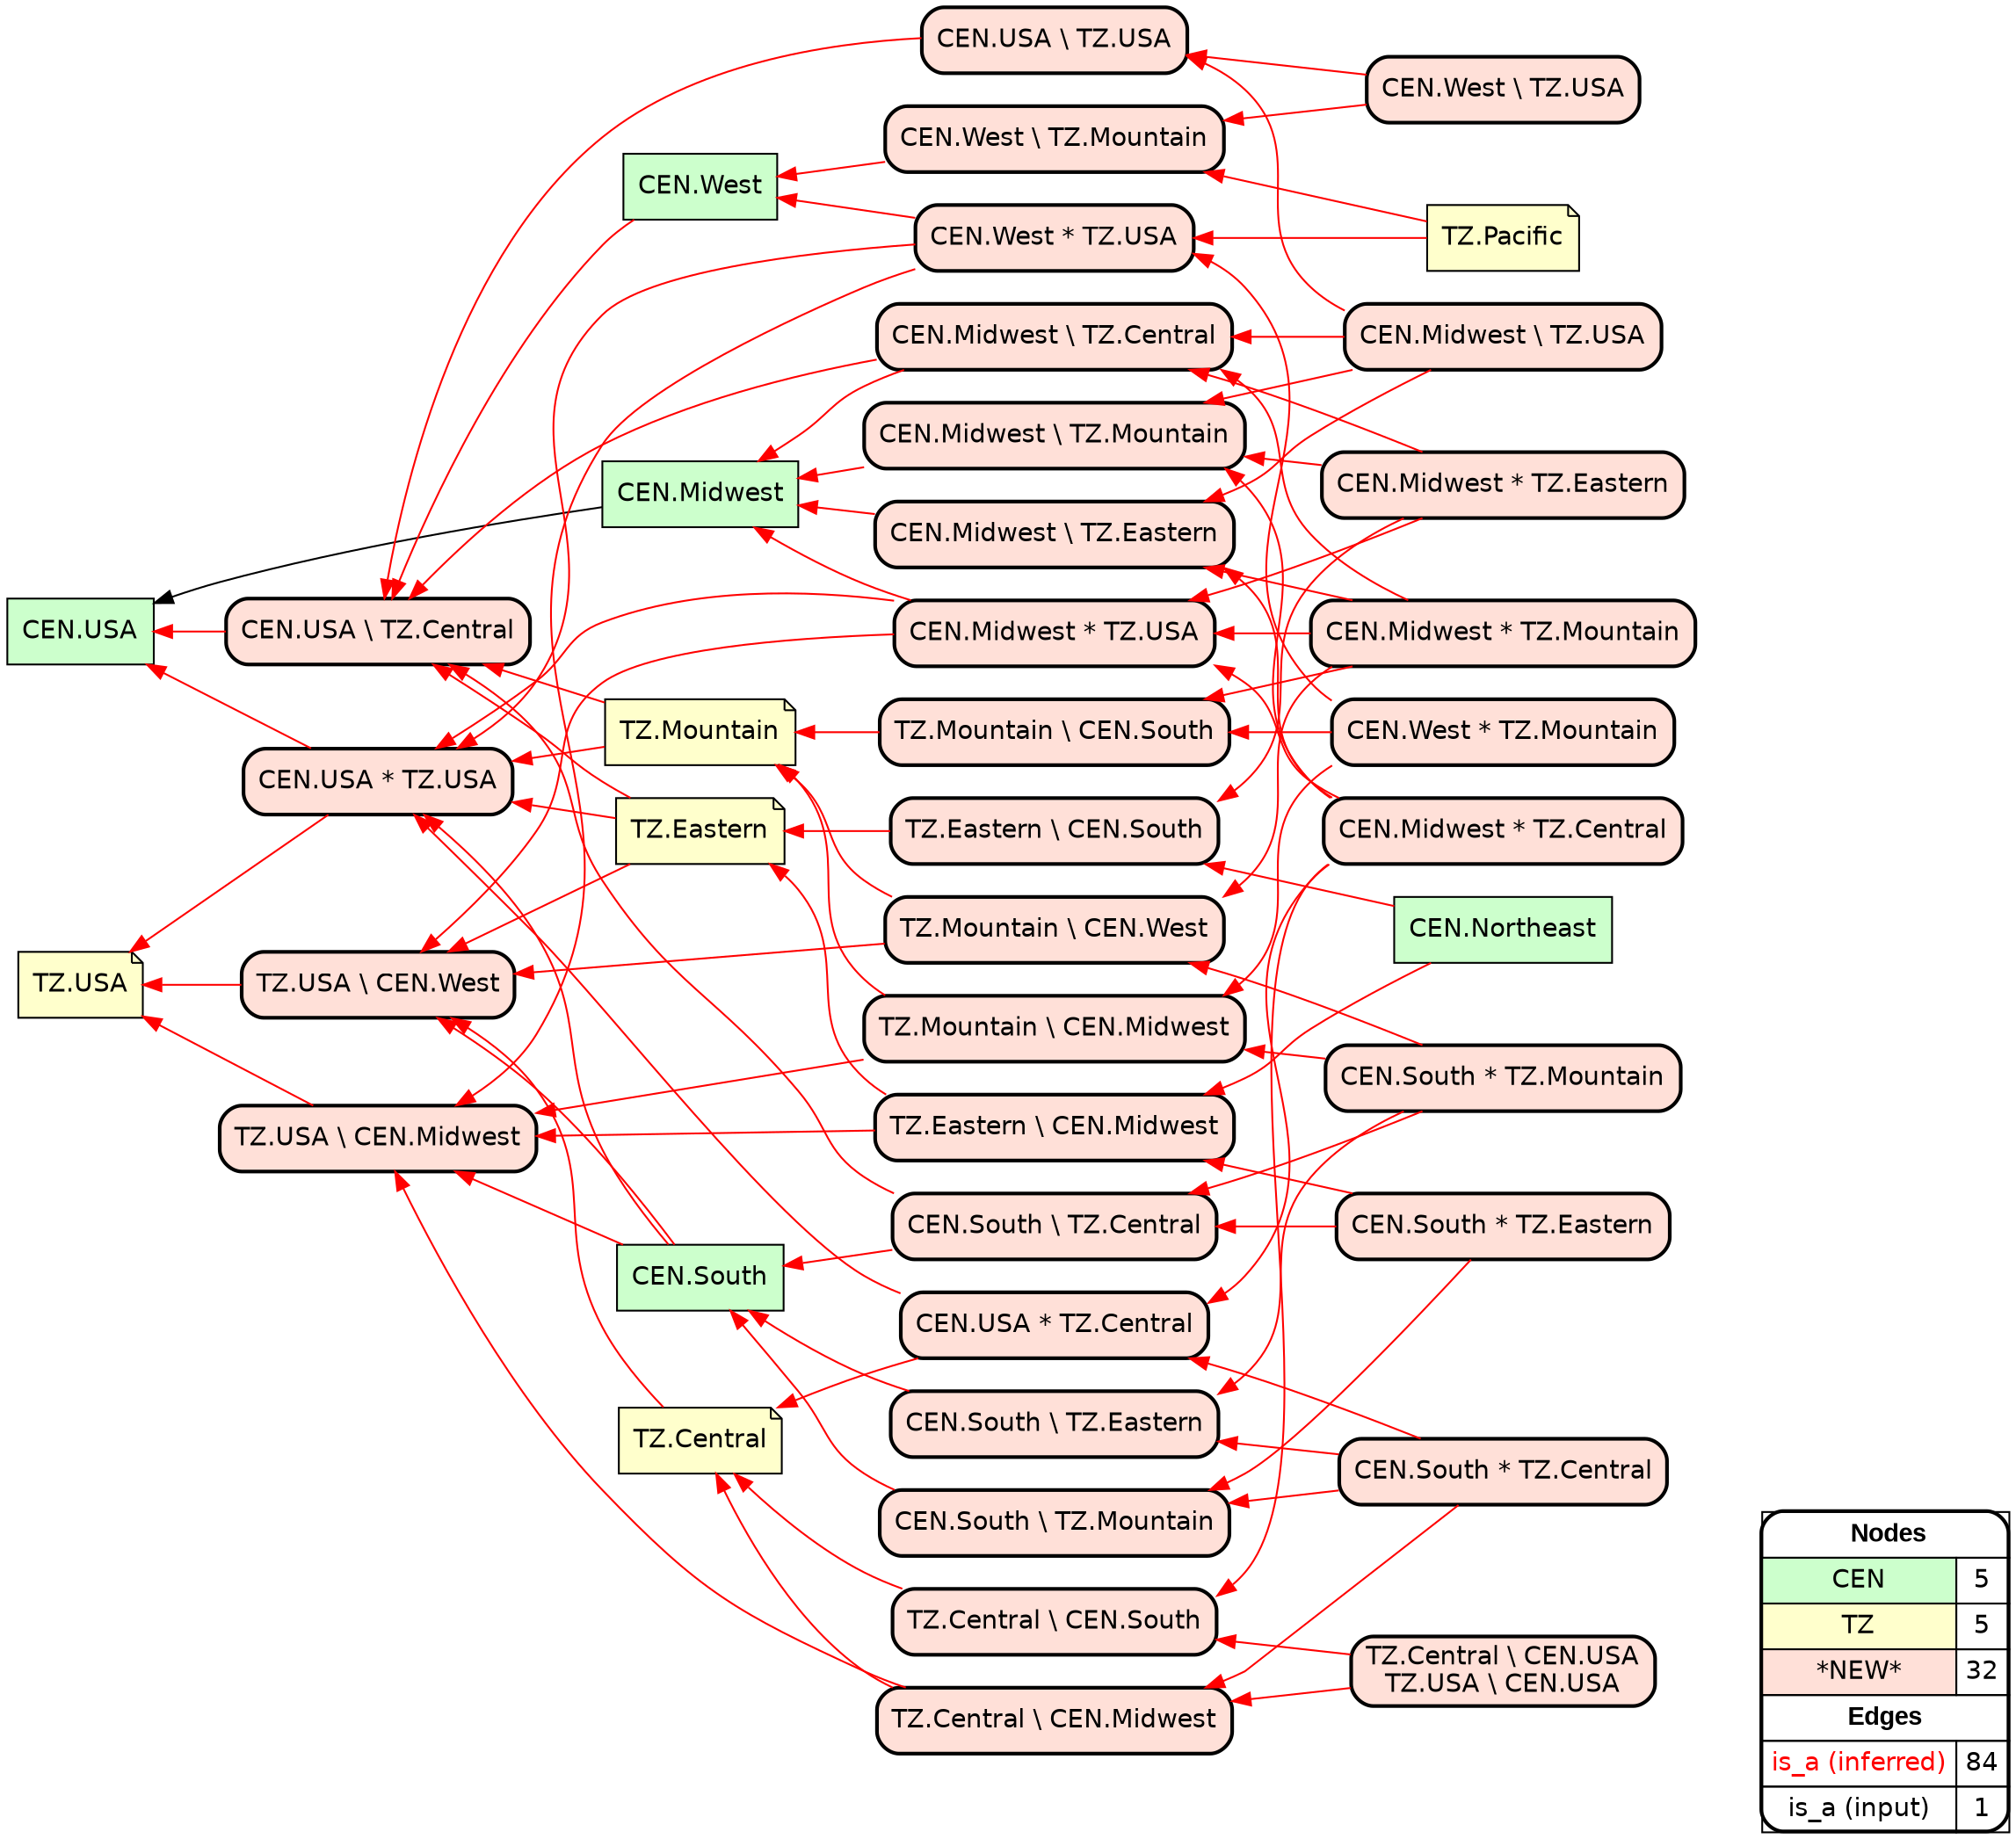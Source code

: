 digraph{
rankdir=RL
node[shape=box style=filled fillcolor="#CCFFCC" fontname="helvetica"] 
"CEN.Midwest"
"CEN.USA"
"CEN.Northeast"
"CEN.West"
"CEN.South"
node[shape=note style=filled fillcolor="#FFFFCC" fontname="helvetica"] 
"TZ.Pacific"
"TZ.USA"
"TZ.Mountain"
"TZ.Eastern"
"TZ.Central"
node[shape=box style="filled,rounded,bold" fillcolor="#FFE0D8" fontname="helvetica"] 
"CEN.West * TZ.USA"
"CEN.USA \\ TZ.Central"
"CEN.South * TZ.Eastern"
"CEN.USA * TZ.Central"
"CEN.South \\ TZ.Eastern"
"CEN.South * TZ.Central"
"CEN.South * TZ.Mountain"
"CEN.Midwest \\ TZ.Mountain"
"CEN.Midwest * TZ.Eastern"
"CEN.Midwest \\ TZ.USA"
"CEN.Midwest * TZ.Central"
"CEN.West \\ TZ.Mountain"
"CEN.West * TZ.Mountain"
"TZ.Central \\ CEN.Midwest"
"CEN.Midwest * TZ.Mountain"
"TZ.Mountain \\ CEN.West"
"CEN.Midwest \\ TZ.Central"
"TZ.Mountain \\ CEN.Midwest"
"CEN.South \\ TZ.Mountain"
"CEN.Midwest * TZ.USA"
"TZ.USA \\ CEN.West"
"TZ.USA \\ CEN.Midwest"
"TZ.Central \\ CEN.South"
"CEN.USA * TZ.USA"
"TZ.Mountain \\ CEN.South"
"CEN.South \\ TZ.Central"
"CEN.USA \\ TZ.USA"
"TZ.Eastern \\ CEN.South"
"TZ.Eastern \\ CEN.Midwest"
"CEN.West \\ TZ.USA"
"CEN.Midwest \\ TZ.Eastern"
"TZ.Central \\ CEN.USA\nTZ.USA \\ CEN.USA"
edge[arrowhead=normal style=dotted color="#000000" constraint=true penwidth=1]
edge[arrowhead=normal style=solid color="#FF0000" constraint=true penwidth=1]
"CEN.Midwest * TZ.Mountain" -> "TZ.Mountain \\ CEN.West"
"CEN.South * TZ.Central" -> "CEN.South \\ TZ.Mountain"
"CEN.Midwest * TZ.Eastern" -> "CEN.Midwest \\ TZ.Central"
"CEN.Midwest * TZ.Central" -> "CEN.Midwest \\ TZ.Eastern"
"CEN.Midwest * TZ.Mountain" -> "TZ.Mountain \\ CEN.South"
"CEN.South" -> "CEN.USA * TZ.USA"
"CEN.Midwest * TZ.Mountain" -> "CEN.Midwest \\ TZ.Central"
"TZ.Eastern" -> "TZ.USA \\ CEN.West"
"TZ.Central" -> "TZ.USA \\ CEN.West"
"TZ.Mountain \\ CEN.West" -> "TZ.USA \\ CEN.West"
"CEN.West \\ TZ.Mountain" -> "CEN.West"
"CEN.South * TZ.Central" -> "CEN.South \\ TZ.Eastern"
"TZ.Pacific" -> "CEN.West \\ TZ.Mountain"
"TZ.Mountain \\ CEN.West" -> "TZ.Mountain"
"TZ.Central \\ CEN.Midwest" -> "TZ.USA \\ CEN.Midwest"
"TZ.Mountain \\ CEN.Midwest" -> "TZ.USA \\ CEN.Midwest"
"CEN.South * TZ.Central" -> "CEN.USA * TZ.Central"
"CEN.South \\ TZ.Central" -> "CEN.South"
"CEN.West * TZ.USA" -> "CEN.West"
"TZ.Mountain" -> "CEN.USA * TZ.USA"
"CEN.Midwest * TZ.Mountain" -> "CEN.Midwest * TZ.USA"
"CEN.West \\ TZ.USA" -> "CEN.West \\ TZ.Mountain"
"CEN.Midwest \\ TZ.USA" -> "CEN.Midwest \\ TZ.Eastern"
"CEN.West * TZ.USA" -> "CEN.USA * TZ.USA"
"TZ.Mountain" -> "CEN.USA \\ TZ.Central"
"TZ.Pacific" -> "CEN.West * TZ.USA"
"CEN.Midwest \\ TZ.Central" -> "CEN.Midwest"
"CEN.West * TZ.Mountain" -> "TZ.Mountain \\ CEN.Midwest"
"CEN.Midwest * TZ.Central" -> "TZ.Central \\ CEN.South"
"CEN.South" -> "TZ.USA \\ CEN.West"
"CEN.Midwest * TZ.USA" -> "CEN.Midwest"
"CEN.Midwest * TZ.Eastern" -> "CEN.Midwest \\ TZ.Mountain"
"TZ.Eastern \\ CEN.Midwest" -> "TZ.Eastern"
"CEN.West" -> "CEN.USA \\ TZ.Central"
"CEN.Midwest * TZ.Eastern" -> "TZ.Eastern \\ CEN.South"
"TZ.USA \\ CEN.West" -> "TZ.USA"
"TZ.Eastern" -> "CEN.USA \\ TZ.Central"
"TZ.Eastern" -> "CEN.USA * TZ.USA"
"TZ.Central \\ CEN.Midwest" -> "TZ.Central"
"CEN.Midwest \\ TZ.Mountain" -> "CEN.Midwest"
"CEN.Midwest * TZ.Central" -> "CEN.Midwest * TZ.USA"
"CEN.Midwest * TZ.Eastern" -> "CEN.Midwest * TZ.USA"
"CEN.South * TZ.Mountain" -> "CEN.South \\ TZ.Eastern"
"TZ.Eastern \\ CEN.Midwest" -> "TZ.USA \\ CEN.Midwest"
"CEN.Midwest \\ TZ.Central" -> "CEN.USA \\ TZ.Central"
"CEN.USA * TZ.USA" -> "CEN.USA"
"CEN.South * TZ.Eastern" -> "CEN.South \\ TZ.Mountain"
"CEN.West * TZ.USA" -> "TZ.USA \\ CEN.Midwest"
"CEN.South * TZ.Eastern" -> "TZ.Eastern \\ CEN.Midwest"
"TZ.Mountain \\ CEN.South" -> "TZ.Mountain"
"CEN.South * TZ.Mountain" -> "TZ.Mountain \\ CEN.Midwest"
"CEN.USA * TZ.Central" -> "CEN.USA * TZ.USA"
"CEN.Northeast" -> "TZ.Eastern \\ CEN.South"
"CEN.USA * TZ.USA" -> "TZ.USA"
"CEN.Midwest \\ TZ.USA" -> "CEN.Midwest \\ TZ.Mountain"
"CEN.Midwest \\ TZ.USA" -> "CEN.Midwest \\ TZ.Central"
"CEN.Midwest * TZ.USA" -> "TZ.USA \\ CEN.West"
"CEN.Midwest \\ TZ.Eastern" -> "CEN.Midwest"
"CEN.Midwest * TZ.Central" -> "CEN.USA * TZ.Central"
"CEN.Northeast" -> "TZ.Eastern \\ CEN.Midwest"
"TZ.Central \\ CEN.South" -> "TZ.Central"
"CEN.West * TZ.Mountain" -> "TZ.Mountain \\ CEN.South"
"CEN.South \\ TZ.Mountain" -> "CEN.South"
"CEN.South \\ TZ.Central" -> "CEN.USA \\ TZ.Central"
"TZ.Central \\ CEN.USA\nTZ.USA \\ CEN.USA" -> "TZ.Central \\ CEN.Midwest"
"TZ.Central \\ CEN.USA\nTZ.USA \\ CEN.USA" -> "TZ.Central \\ CEN.South"
"CEN.Midwest * TZ.USA" -> "CEN.USA * TZ.USA"
"CEN.South * TZ.Central" -> "TZ.Central \\ CEN.Midwest"
"CEN.Midwest \\ TZ.USA" -> "CEN.USA \\ TZ.USA"
"CEN.South * TZ.Eastern" -> "CEN.South \\ TZ.Central"
"CEN.Midwest * TZ.Mountain" -> "CEN.Midwest \\ TZ.Eastern"
"CEN.South" -> "TZ.USA \\ CEN.Midwest"
"CEN.West * TZ.Mountain" -> "CEN.West * TZ.USA"
"CEN.South * TZ.Mountain" -> "TZ.Mountain \\ CEN.West"
"TZ.Eastern \\ CEN.South" -> "TZ.Eastern"
"TZ.USA \\ CEN.Midwest" -> "TZ.USA"
"CEN.West \\ TZ.USA" -> "CEN.USA \\ TZ.USA"
"CEN.Midwest * TZ.Central" -> "CEN.Midwest \\ TZ.Mountain"
"CEN.USA * TZ.Central" -> "TZ.Central"
"CEN.South * TZ.Mountain" -> "CEN.South \\ TZ.Central"
"CEN.South \\ TZ.Eastern" -> "CEN.South"
"TZ.Mountain \\ CEN.Midwest" -> "TZ.Mountain"
"CEN.USA \\ TZ.Central" -> "CEN.USA"
"CEN.USA \\ TZ.USA" -> "CEN.USA \\ TZ.Central"
edge[arrowhead=normal style=solid color="#000000" constraint=true penwidth=1]
"CEN.Midwest" -> "CEN.USA"
node[shape=box] 
{rank=source Legend [fillcolor= white margin=0 label=< 
 <TABLE BORDER="0" CELLBORDER="1" CELLSPACING="0" CELLPADDING="4"> 
<TR> <TD COLSPAN="2"><font face="Arial Black"> Nodes</font></TD> </TR> 
<TR> 
 <TD bgcolor="#CCFFCC" fontname="helvetica">CEN</TD> 
 <TD>5</TD> 
 </TR> 
<TR> 
 <TD bgcolor="#FFFFCC" fontname="helvetica">TZ</TD> 
 <TD>5</TD> 
 </TR> 
<TR> 
 <TD bgcolor="#FFE0D8" fontname="helvetica">*NEW*</TD> 
 <TD>32</TD> 
 </TR> 
<TR> <TD COLSPAN="2"><font face = "Arial Black"> Edges </font></TD> </TR> 
<TR> 
 <TD><font color ="#FF0000">is_a (inferred)</font></TD><TD>84</TD>
</TR>
<TR> 
 <TD><font color ="#000000">is_a (input)</font></TD><TD>1</TD>
</TR>
</TABLE> 
 >] } 
}